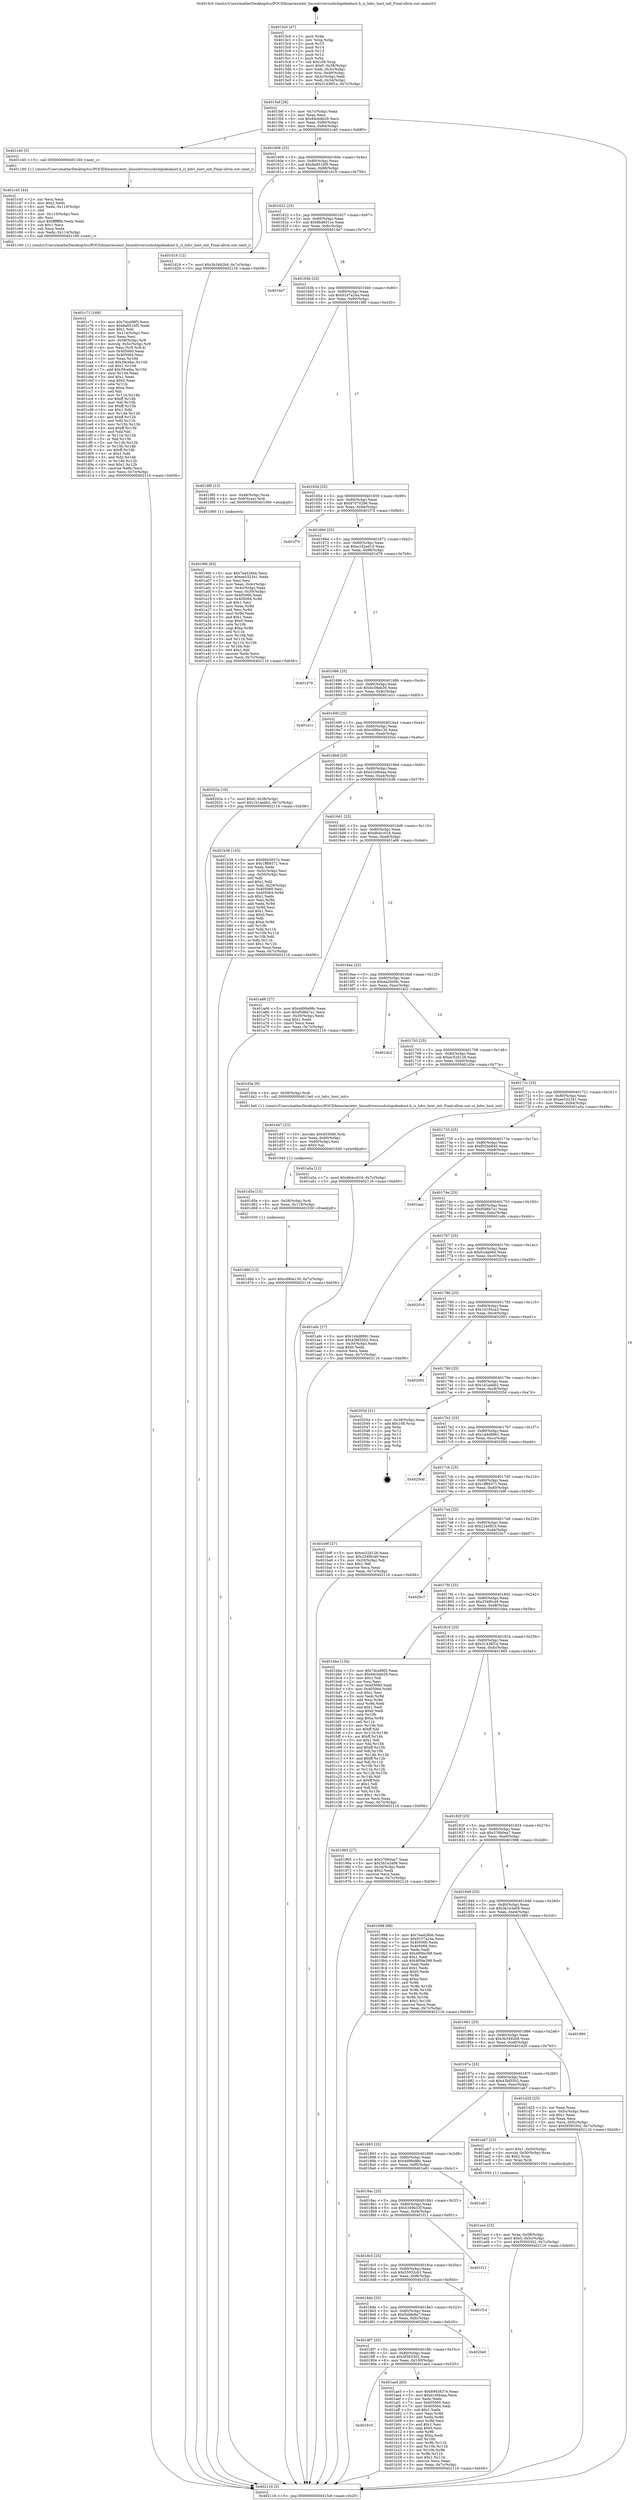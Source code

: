 digraph "0x4015c0" {
  label = "0x4015c0 (/mnt/c/Users/mathe/Desktop/tcc/POCII/binaries/extr_linuxdriversusbchipideahost.h_ci_hdrc_host_init_Final-ollvm.out::main(0))"
  labelloc = "t"
  node[shape=record]

  Entry [label="",width=0.3,height=0.3,shape=circle,fillcolor=black,style=filled]
  "0x4015ef" [label="{
     0x4015ef [26]\l
     | [instrs]\l
     &nbsp;&nbsp;0x4015ef \<+3\>: mov -0x7c(%rbp),%eax\l
     &nbsp;&nbsp;0x4015f2 \<+2\>: mov %eax,%ecx\l
     &nbsp;&nbsp;0x4015f4 \<+6\>: sub $0x84cb4b29,%ecx\l
     &nbsp;&nbsp;0x4015fa \<+3\>: mov %eax,-0x80(%rbp)\l
     &nbsp;&nbsp;0x4015fd \<+6\>: mov %ecx,-0x84(%rbp)\l
     &nbsp;&nbsp;0x401603 \<+6\>: je 0000000000401c40 \<main+0x680\>\l
  }"]
  "0x401c40" [label="{
     0x401c40 [5]\l
     | [instrs]\l
     &nbsp;&nbsp;0x401c40 \<+5\>: call 0000000000401160 \<next_i\>\l
     | [calls]\l
     &nbsp;&nbsp;0x401160 \{1\} (/mnt/c/Users/mathe/Desktop/tcc/POCII/binaries/extr_linuxdriversusbchipideahost.h_ci_hdrc_host_init_Final-ollvm.out::next_i)\l
  }"]
  "0x401609" [label="{
     0x401609 [25]\l
     | [instrs]\l
     &nbsp;&nbsp;0x401609 \<+5\>: jmp 000000000040160e \<main+0x4e\>\l
     &nbsp;&nbsp;0x40160e \<+3\>: mov -0x80(%rbp),%eax\l
     &nbsp;&nbsp;0x401611 \<+5\>: sub $0x8a851bf5,%eax\l
     &nbsp;&nbsp;0x401616 \<+6\>: mov %eax,-0x88(%rbp)\l
     &nbsp;&nbsp;0x40161c \<+6\>: je 0000000000401d19 \<main+0x759\>\l
  }"]
  Exit [label="",width=0.3,height=0.3,shape=circle,fillcolor=black,style=filled,peripheries=2]
  "0x401d19" [label="{
     0x401d19 [12]\l
     | [instrs]\l
     &nbsp;&nbsp;0x401d19 \<+7\>: movl $0x3b3492b9,-0x7c(%rbp)\l
     &nbsp;&nbsp;0x401d20 \<+5\>: jmp 0000000000402116 \<main+0xb56\>\l
  }"]
  "0x401622" [label="{
     0x401622 [25]\l
     | [instrs]\l
     &nbsp;&nbsp;0x401622 \<+5\>: jmp 0000000000401627 \<main+0x67\>\l
     &nbsp;&nbsp;0x401627 \<+3\>: mov -0x80(%rbp),%eax\l
     &nbsp;&nbsp;0x40162a \<+5\>: sub $0x8bd651ce,%eax\l
     &nbsp;&nbsp;0x40162f \<+6\>: mov %eax,-0x8c(%rbp)\l
     &nbsp;&nbsp;0x401635 \<+6\>: je 0000000000401da7 \<main+0x7e7\>\l
  }"]
  "0x401d6d" [label="{
     0x401d6d [12]\l
     | [instrs]\l
     &nbsp;&nbsp;0x401d6d \<+7\>: movl $0xcd90a130,-0x7c(%rbp)\l
     &nbsp;&nbsp;0x401d74 \<+5\>: jmp 0000000000402116 \<main+0xb56\>\l
  }"]
  "0x401da7" [label="{
     0x401da7\l
  }", style=dashed]
  "0x40163b" [label="{
     0x40163b [25]\l
     | [instrs]\l
     &nbsp;&nbsp;0x40163b \<+5\>: jmp 0000000000401640 \<main+0x80\>\l
     &nbsp;&nbsp;0x401640 \<+3\>: mov -0x80(%rbp),%eax\l
     &nbsp;&nbsp;0x401643 \<+5\>: sub $0x9107a24a,%eax\l
     &nbsp;&nbsp;0x401648 \<+6\>: mov %eax,-0x90(%rbp)\l
     &nbsp;&nbsp;0x40164e \<+6\>: je 00000000004019f0 \<main+0x430\>\l
  }"]
  "0x401d5e" [label="{
     0x401d5e [15]\l
     | [instrs]\l
     &nbsp;&nbsp;0x401d5e \<+4\>: mov -0x58(%rbp),%rdi\l
     &nbsp;&nbsp;0x401d62 \<+6\>: mov %eax,-0x118(%rbp)\l
     &nbsp;&nbsp;0x401d68 \<+5\>: call 0000000000401030 \<free@plt\>\l
     | [calls]\l
     &nbsp;&nbsp;0x401030 \{1\} (unknown)\l
  }"]
  "0x4019f0" [label="{
     0x4019f0 [13]\l
     | [instrs]\l
     &nbsp;&nbsp;0x4019f0 \<+4\>: mov -0x48(%rbp),%rax\l
     &nbsp;&nbsp;0x4019f4 \<+4\>: mov 0x8(%rax),%rdi\l
     &nbsp;&nbsp;0x4019f8 \<+5\>: call 0000000000401060 \<atoi@plt\>\l
     | [calls]\l
     &nbsp;&nbsp;0x401060 \{1\} (unknown)\l
  }"]
  "0x401654" [label="{
     0x401654 [25]\l
     | [instrs]\l
     &nbsp;&nbsp;0x401654 \<+5\>: jmp 0000000000401659 \<main+0x99\>\l
     &nbsp;&nbsp;0x401659 \<+3\>: mov -0x80(%rbp),%eax\l
     &nbsp;&nbsp;0x40165c \<+5\>: sub $0x97070296,%eax\l
     &nbsp;&nbsp;0x401661 \<+6\>: mov %eax,-0x94(%rbp)\l
     &nbsp;&nbsp;0x401667 \<+6\>: je 0000000000401f75 \<main+0x9b5\>\l
  }"]
  "0x401d47" [label="{
     0x401d47 [23]\l
     | [instrs]\l
     &nbsp;&nbsp;0x401d47 \<+10\>: movabs $0x4030d6,%rdi\l
     &nbsp;&nbsp;0x401d51 \<+3\>: mov %eax,-0x60(%rbp)\l
     &nbsp;&nbsp;0x401d54 \<+3\>: mov -0x60(%rbp),%esi\l
     &nbsp;&nbsp;0x401d57 \<+2\>: mov $0x0,%al\l
     &nbsp;&nbsp;0x401d59 \<+5\>: call 0000000000401040 \<printf@plt\>\l
     | [calls]\l
     &nbsp;&nbsp;0x401040 \{1\} (unknown)\l
  }"]
  "0x401f75" [label="{
     0x401f75\l
  }", style=dashed]
  "0x40166d" [label="{
     0x40166d [25]\l
     | [instrs]\l
     &nbsp;&nbsp;0x40166d \<+5\>: jmp 0000000000401672 \<main+0xb2\>\l
     &nbsp;&nbsp;0x401672 \<+3\>: mov -0x80(%rbp),%eax\l
     &nbsp;&nbsp;0x401675 \<+5\>: sub $0xa1d2ed19,%eax\l
     &nbsp;&nbsp;0x40167a \<+6\>: mov %eax,-0x98(%rbp)\l
     &nbsp;&nbsp;0x401680 \<+6\>: je 0000000000401d79 \<main+0x7b9\>\l
  }"]
  "0x401c71" [label="{
     0x401c71 [168]\l
     | [instrs]\l
     &nbsp;&nbsp;0x401c71 \<+5\>: mov $0x7dca98f3,%ecx\l
     &nbsp;&nbsp;0x401c76 \<+5\>: mov $0x8a851bf5,%edx\l
     &nbsp;&nbsp;0x401c7b \<+3\>: mov $0x1,%dil\l
     &nbsp;&nbsp;0x401c7e \<+6\>: mov -0x114(%rbp),%esi\l
     &nbsp;&nbsp;0x401c84 \<+3\>: imul %eax,%esi\l
     &nbsp;&nbsp;0x401c87 \<+4\>: mov -0x58(%rbp),%r8\l
     &nbsp;&nbsp;0x401c8b \<+4\>: movslq -0x5c(%rbp),%r9\l
     &nbsp;&nbsp;0x401c8f \<+4\>: mov %esi,(%r8,%r9,4)\l
     &nbsp;&nbsp;0x401c93 \<+7\>: mov 0x405060,%eax\l
     &nbsp;&nbsp;0x401c9a \<+7\>: mov 0x405064,%esi\l
     &nbsp;&nbsp;0x401ca1 \<+3\>: mov %eax,%r10d\l
     &nbsp;&nbsp;0x401ca4 \<+7\>: sub $0x39cefac,%r10d\l
     &nbsp;&nbsp;0x401cab \<+4\>: sub $0x1,%r10d\l
     &nbsp;&nbsp;0x401caf \<+7\>: add $0x39cefac,%r10d\l
     &nbsp;&nbsp;0x401cb6 \<+4\>: imul %r10d,%eax\l
     &nbsp;&nbsp;0x401cba \<+3\>: and $0x1,%eax\l
     &nbsp;&nbsp;0x401cbd \<+3\>: cmp $0x0,%eax\l
     &nbsp;&nbsp;0x401cc0 \<+4\>: sete %r11b\l
     &nbsp;&nbsp;0x401cc4 \<+3\>: cmp $0xa,%esi\l
     &nbsp;&nbsp;0x401cc7 \<+3\>: setl %bl\l
     &nbsp;&nbsp;0x401cca \<+3\>: mov %r11b,%r14b\l
     &nbsp;&nbsp;0x401ccd \<+4\>: xor $0xff,%r14b\l
     &nbsp;&nbsp;0x401cd1 \<+3\>: mov %bl,%r15b\l
     &nbsp;&nbsp;0x401cd4 \<+4\>: xor $0xff,%r15b\l
     &nbsp;&nbsp;0x401cd8 \<+4\>: xor $0x1,%dil\l
     &nbsp;&nbsp;0x401cdc \<+3\>: mov %r14b,%r12b\l
     &nbsp;&nbsp;0x401cdf \<+4\>: and $0xff,%r12b\l
     &nbsp;&nbsp;0x401ce3 \<+3\>: and %dil,%r11b\l
     &nbsp;&nbsp;0x401ce6 \<+3\>: mov %r15b,%r13b\l
     &nbsp;&nbsp;0x401ce9 \<+4\>: and $0xff,%r13b\l
     &nbsp;&nbsp;0x401ced \<+3\>: and %dil,%bl\l
     &nbsp;&nbsp;0x401cf0 \<+3\>: or %r11b,%r12b\l
     &nbsp;&nbsp;0x401cf3 \<+3\>: or %bl,%r13b\l
     &nbsp;&nbsp;0x401cf6 \<+3\>: xor %r13b,%r12b\l
     &nbsp;&nbsp;0x401cf9 \<+3\>: or %r15b,%r14b\l
     &nbsp;&nbsp;0x401cfc \<+4\>: xor $0xff,%r14b\l
     &nbsp;&nbsp;0x401d00 \<+4\>: or $0x1,%dil\l
     &nbsp;&nbsp;0x401d04 \<+3\>: and %dil,%r14b\l
     &nbsp;&nbsp;0x401d07 \<+3\>: or %r14b,%r12b\l
     &nbsp;&nbsp;0x401d0a \<+4\>: test $0x1,%r12b\l
     &nbsp;&nbsp;0x401d0e \<+3\>: cmovne %edx,%ecx\l
     &nbsp;&nbsp;0x401d11 \<+3\>: mov %ecx,-0x7c(%rbp)\l
     &nbsp;&nbsp;0x401d14 \<+5\>: jmp 0000000000402116 \<main+0xb56\>\l
  }"]
  "0x401d79" [label="{
     0x401d79\l
  }", style=dashed]
  "0x401686" [label="{
     0x401686 [25]\l
     | [instrs]\l
     &nbsp;&nbsp;0x401686 \<+5\>: jmp 000000000040168b \<main+0xcb\>\l
     &nbsp;&nbsp;0x40168b \<+3\>: mov -0x80(%rbp),%eax\l
     &nbsp;&nbsp;0x40168e \<+5\>: sub $0xbc56eb30,%eax\l
     &nbsp;&nbsp;0x401693 \<+6\>: mov %eax,-0x9c(%rbp)\l
     &nbsp;&nbsp;0x401699 \<+6\>: je 0000000000401e1c \<main+0x85c\>\l
  }"]
  "0x401c45" [label="{
     0x401c45 [44]\l
     | [instrs]\l
     &nbsp;&nbsp;0x401c45 \<+2\>: xor %ecx,%ecx\l
     &nbsp;&nbsp;0x401c47 \<+5\>: mov $0x2,%edx\l
     &nbsp;&nbsp;0x401c4c \<+6\>: mov %edx,-0x110(%rbp)\l
     &nbsp;&nbsp;0x401c52 \<+1\>: cltd\l
     &nbsp;&nbsp;0x401c53 \<+6\>: mov -0x110(%rbp),%esi\l
     &nbsp;&nbsp;0x401c59 \<+2\>: idiv %esi\l
     &nbsp;&nbsp;0x401c5b \<+6\>: imul $0xfffffffe,%edx,%edx\l
     &nbsp;&nbsp;0x401c61 \<+3\>: sub $0x1,%ecx\l
     &nbsp;&nbsp;0x401c64 \<+2\>: sub %ecx,%edx\l
     &nbsp;&nbsp;0x401c66 \<+6\>: mov %edx,-0x114(%rbp)\l
     &nbsp;&nbsp;0x401c6c \<+5\>: call 0000000000401160 \<next_i\>\l
     | [calls]\l
     &nbsp;&nbsp;0x401160 \{1\} (/mnt/c/Users/mathe/Desktop/tcc/POCII/binaries/extr_linuxdriversusbchipideahost.h_ci_hdrc_host_init_Final-ollvm.out::next_i)\l
  }"]
  "0x401e1c" [label="{
     0x401e1c\l
  }", style=dashed]
  "0x40169f" [label="{
     0x40169f [25]\l
     | [instrs]\l
     &nbsp;&nbsp;0x40169f \<+5\>: jmp 00000000004016a4 \<main+0xe4\>\l
     &nbsp;&nbsp;0x4016a4 \<+3\>: mov -0x80(%rbp),%eax\l
     &nbsp;&nbsp;0x4016a7 \<+5\>: sub $0xcd90a130,%eax\l
     &nbsp;&nbsp;0x4016ac \<+6\>: mov %eax,-0xa0(%rbp)\l
     &nbsp;&nbsp;0x4016b2 \<+6\>: je 000000000040202a \<main+0xa6a\>\l
  }"]
  "0x401910" [label="{
     0x401910\l
  }", style=dashed]
  "0x40202a" [label="{
     0x40202a [19]\l
     | [instrs]\l
     &nbsp;&nbsp;0x40202a \<+7\>: movl $0x0,-0x38(%rbp)\l
     &nbsp;&nbsp;0x402031 \<+7\>: movl $0x1b1aebb2,-0x7c(%rbp)\l
     &nbsp;&nbsp;0x402038 \<+5\>: jmp 0000000000402116 \<main+0xb56\>\l
  }"]
  "0x4016b8" [label="{
     0x4016b8 [25]\l
     | [instrs]\l
     &nbsp;&nbsp;0x4016b8 \<+5\>: jmp 00000000004016bd \<main+0xfd\>\l
     &nbsp;&nbsp;0x4016bd \<+3\>: mov -0x80(%rbp),%eax\l
     &nbsp;&nbsp;0x4016c0 \<+5\>: sub $0xd1bf4daa,%eax\l
     &nbsp;&nbsp;0x4016c5 \<+6\>: mov %eax,-0xa4(%rbp)\l
     &nbsp;&nbsp;0x4016cb \<+6\>: je 0000000000401b38 \<main+0x578\>\l
  }"]
  "0x401ae5" [label="{
     0x401ae5 [83]\l
     | [instrs]\l
     &nbsp;&nbsp;0x401ae5 \<+5\>: mov $0x6945837e,%eax\l
     &nbsp;&nbsp;0x401aea \<+5\>: mov $0xd1bf4daa,%ecx\l
     &nbsp;&nbsp;0x401aef \<+2\>: xor %edx,%edx\l
     &nbsp;&nbsp;0x401af1 \<+7\>: mov 0x405060,%esi\l
     &nbsp;&nbsp;0x401af8 \<+7\>: mov 0x405064,%edi\l
     &nbsp;&nbsp;0x401aff \<+3\>: sub $0x1,%edx\l
     &nbsp;&nbsp;0x401b02 \<+3\>: mov %esi,%r8d\l
     &nbsp;&nbsp;0x401b05 \<+3\>: add %edx,%r8d\l
     &nbsp;&nbsp;0x401b08 \<+4\>: imul %r8d,%esi\l
     &nbsp;&nbsp;0x401b0c \<+3\>: and $0x1,%esi\l
     &nbsp;&nbsp;0x401b0f \<+3\>: cmp $0x0,%esi\l
     &nbsp;&nbsp;0x401b12 \<+4\>: sete %r9b\l
     &nbsp;&nbsp;0x401b16 \<+3\>: cmp $0xa,%edi\l
     &nbsp;&nbsp;0x401b19 \<+4\>: setl %r10b\l
     &nbsp;&nbsp;0x401b1d \<+3\>: mov %r9b,%r11b\l
     &nbsp;&nbsp;0x401b20 \<+3\>: and %r10b,%r11b\l
     &nbsp;&nbsp;0x401b23 \<+3\>: xor %r10b,%r9b\l
     &nbsp;&nbsp;0x401b26 \<+3\>: or %r9b,%r11b\l
     &nbsp;&nbsp;0x401b29 \<+4\>: test $0x1,%r11b\l
     &nbsp;&nbsp;0x401b2d \<+3\>: cmovne %ecx,%eax\l
     &nbsp;&nbsp;0x401b30 \<+3\>: mov %eax,-0x7c(%rbp)\l
     &nbsp;&nbsp;0x401b33 \<+5\>: jmp 0000000000402116 \<main+0xb56\>\l
  }"]
  "0x401b38" [label="{
     0x401b38 [103]\l
     | [instrs]\l
     &nbsp;&nbsp;0x401b38 \<+5\>: mov $0x6945837e,%eax\l
     &nbsp;&nbsp;0x401b3d \<+5\>: mov $0x1ff69371,%ecx\l
     &nbsp;&nbsp;0x401b42 \<+2\>: xor %edx,%edx\l
     &nbsp;&nbsp;0x401b44 \<+3\>: mov -0x5c(%rbp),%esi\l
     &nbsp;&nbsp;0x401b47 \<+3\>: cmp -0x50(%rbp),%esi\l
     &nbsp;&nbsp;0x401b4a \<+4\>: setl %dil\l
     &nbsp;&nbsp;0x401b4e \<+4\>: and $0x1,%dil\l
     &nbsp;&nbsp;0x401b52 \<+4\>: mov %dil,-0x29(%rbp)\l
     &nbsp;&nbsp;0x401b56 \<+7\>: mov 0x405060,%esi\l
     &nbsp;&nbsp;0x401b5d \<+8\>: mov 0x405064,%r8d\l
     &nbsp;&nbsp;0x401b65 \<+3\>: sub $0x1,%edx\l
     &nbsp;&nbsp;0x401b68 \<+3\>: mov %esi,%r9d\l
     &nbsp;&nbsp;0x401b6b \<+3\>: add %edx,%r9d\l
     &nbsp;&nbsp;0x401b6e \<+4\>: imul %r9d,%esi\l
     &nbsp;&nbsp;0x401b72 \<+3\>: and $0x1,%esi\l
     &nbsp;&nbsp;0x401b75 \<+3\>: cmp $0x0,%esi\l
     &nbsp;&nbsp;0x401b78 \<+4\>: sete %dil\l
     &nbsp;&nbsp;0x401b7c \<+4\>: cmp $0xa,%r8d\l
     &nbsp;&nbsp;0x401b80 \<+4\>: setl %r10b\l
     &nbsp;&nbsp;0x401b84 \<+3\>: mov %dil,%r11b\l
     &nbsp;&nbsp;0x401b87 \<+3\>: and %r10b,%r11b\l
     &nbsp;&nbsp;0x401b8a \<+3\>: xor %r10b,%dil\l
     &nbsp;&nbsp;0x401b8d \<+3\>: or %dil,%r11b\l
     &nbsp;&nbsp;0x401b90 \<+4\>: test $0x1,%r11b\l
     &nbsp;&nbsp;0x401b94 \<+3\>: cmovne %ecx,%eax\l
     &nbsp;&nbsp;0x401b97 \<+3\>: mov %eax,-0x7c(%rbp)\l
     &nbsp;&nbsp;0x401b9a \<+5\>: jmp 0000000000402116 \<main+0xb56\>\l
  }"]
  "0x4016d1" [label="{
     0x4016d1 [25]\l
     | [instrs]\l
     &nbsp;&nbsp;0x4016d1 \<+5\>: jmp 00000000004016d6 \<main+0x116\>\l
     &nbsp;&nbsp;0x4016d6 \<+3\>: mov -0x80(%rbp),%eax\l
     &nbsp;&nbsp;0x4016d9 \<+5\>: sub $0xdb4cc016,%eax\l
     &nbsp;&nbsp;0x4016de \<+6\>: mov %eax,-0xa8(%rbp)\l
     &nbsp;&nbsp;0x4016e4 \<+6\>: je 0000000000401a66 \<main+0x4a6\>\l
  }"]
  "0x4018f7" [label="{
     0x4018f7 [25]\l
     | [instrs]\l
     &nbsp;&nbsp;0x4018f7 \<+5\>: jmp 00000000004018fc \<main+0x33c\>\l
     &nbsp;&nbsp;0x4018fc \<+3\>: mov -0x80(%rbp),%eax\l
     &nbsp;&nbsp;0x4018ff \<+5\>: sub $0x5f393302,%eax\l
     &nbsp;&nbsp;0x401904 \<+6\>: mov %eax,-0x100(%rbp)\l
     &nbsp;&nbsp;0x40190a \<+6\>: je 0000000000401ae5 \<main+0x525\>\l
  }"]
  "0x401a66" [label="{
     0x401a66 [27]\l
     | [instrs]\l
     &nbsp;&nbsp;0x401a66 \<+5\>: mov $0x4d99a98c,%eax\l
     &nbsp;&nbsp;0x401a6b \<+5\>: mov $0xf5d6b7a1,%ecx\l
     &nbsp;&nbsp;0x401a70 \<+3\>: mov -0x30(%rbp),%edx\l
     &nbsp;&nbsp;0x401a73 \<+3\>: cmp $0x1,%edx\l
     &nbsp;&nbsp;0x401a76 \<+3\>: cmovl %ecx,%eax\l
     &nbsp;&nbsp;0x401a79 \<+3\>: mov %eax,-0x7c(%rbp)\l
     &nbsp;&nbsp;0x401a7c \<+5\>: jmp 0000000000402116 \<main+0xb56\>\l
  }"]
  "0x4016ea" [label="{
     0x4016ea [25]\l
     | [instrs]\l
     &nbsp;&nbsp;0x4016ea \<+5\>: jmp 00000000004016ef \<main+0x12f\>\l
     &nbsp;&nbsp;0x4016ef \<+3\>: mov -0x80(%rbp),%eax\l
     &nbsp;&nbsp;0x4016f2 \<+5\>: sub $0xea2fa06c,%eax\l
     &nbsp;&nbsp;0x4016f7 \<+6\>: mov %eax,-0xac(%rbp)\l
     &nbsp;&nbsp;0x4016fd \<+6\>: je 0000000000401dc2 \<main+0x802\>\l
  }"]
  "0x4020e0" [label="{
     0x4020e0\l
  }", style=dashed]
  "0x401dc2" [label="{
     0x401dc2\l
  }", style=dashed]
  "0x401703" [label="{
     0x401703 [25]\l
     | [instrs]\l
     &nbsp;&nbsp;0x401703 \<+5\>: jmp 0000000000401708 \<main+0x148\>\l
     &nbsp;&nbsp;0x401708 \<+3\>: mov -0x80(%rbp),%eax\l
     &nbsp;&nbsp;0x40170b \<+5\>: sub $0xec52d126,%eax\l
     &nbsp;&nbsp;0x401710 \<+6\>: mov %eax,-0xb0(%rbp)\l
     &nbsp;&nbsp;0x401716 \<+6\>: je 0000000000401d3e \<main+0x77e\>\l
  }"]
  "0x4018de" [label="{
     0x4018de [25]\l
     | [instrs]\l
     &nbsp;&nbsp;0x4018de \<+5\>: jmp 00000000004018e3 \<main+0x323\>\l
     &nbsp;&nbsp;0x4018e3 \<+3\>: mov -0x80(%rbp),%eax\l
     &nbsp;&nbsp;0x4018e6 \<+5\>: sub $0x5ebfe8a7,%eax\l
     &nbsp;&nbsp;0x4018eb \<+6\>: mov %eax,-0xfc(%rbp)\l
     &nbsp;&nbsp;0x4018f1 \<+6\>: je 00000000004020e0 \<main+0xb20\>\l
  }"]
  "0x401d3e" [label="{
     0x401d3e [9]\l
     | [instrs]\l
     &nbsp;&nbsp;0x401d3e \<+4\>: mov -0x58(%rbp),%rdi\l
     &nbsp;&nbsp;0x401d42 \<+5\>: call 00000000004013e0 \<ci_hdrc_host_init\>\l
     | [calls]\l
     &nbsp;&nbsp;0x4013e0 \{1\} (/mnt/c/Users/mathe/Desktop/tcc/POCII/binaries/extr_linuxdriversusbchipideahost.h_ci_hdrc_host_init_Final-ollvm.out::ci_hdrc_host_init)\l
  }"]
  "0x40171c" [label="{
     0x40171c [25]\l
     | [instrs]\l
     &nbsp;&nbsp;0x40171c \<+5\>: jmp 0000000000401721 \<main+0x161\>\l
     &nbsp;&nbsp;0x401721 \<+3\>: mov -0x80(%rbp),%eax\l
     &nbsp;&nbsp;0x401724 \<+5\>: sub $0xee532341,%eax\l
     &nbsp;&nbsp;0x401729 \<+6\>: mov %eax,-0xb4(%rbp)\l
     &nbsp;&nbsp;0x40172f \<+6\>: je 0000000000401a5a \<main+0x49a\>\l
  }"]
  "0x401f1d" [label="{
     0x401f1d\l
  }", style=dashed]
  "0x401a5a" [label="{
     0x401a5a [12]\l
     | [instrs]\l
     &nbsp;&nbsp;0x401a5a \<+7\>: movl $0xdb4cc016,-0x7c(%rbp)\l
     &nbsp;&nbsp;0x401a61 \<+5\>: jmp 0000000000402116 \<main+0xb56\>\l
  }"]
  "0x401735" [label="{
     0x401735 [25]\l
     | [instrs]\l
     &nbsp;&nbsp;0x401735 \<+5\>: jmp 000000000040173a \<main+0x17a\>\l
     &nbsp;&nbsp;0x40173a \<+3\>: mov -0x80(%rbp),%eax\l
     &nbsp;&nbsp;0x40173d \<+5\>: sub $0xf02bb840,%eax\l
     &nbsp;&nbsp;0x401742 \<+6\>: mov %eax,-0xb8(%rbp)\l
     &nbsp;&nbsp;0x401748 \<+6\>: je 0000000000401eac \<main+0x8ec\>\l
  }"]
  "0x4018c5" [label="{
     0x4018c5 [25]\l
     | [instrs]\l
     &nbsp;&nbsp;0x4018c5 \<+5\>: jmp 00000000004018ca \<main+0x30a\>\l
     &nbsp;&nbsp;0x4018ca \<+3\>: mov -0x80(%rbp),%eax\l
     &nbsp;&nbsp;0x4018cd \<+5\>: sub $0x55032c61,%eax\l
     &nbsp;&nbsp;0x4018d2 \<+6\>: mov %eax,-0xf8(%rbp)\l
     &nbsp;&nbsp;0x4018d8 \<+6\>: je 0000000000401f1d \<main+0x95d\>\l
  }"]
  "0x401eac" [label="{
     0x401eac\l
  }", style=dashed]
  "0x40174e" [label="{
     0x40174e [25]\l
     | [instrs]\l
     &nbsp;&nbsp;0x40174e \<+5\>: jmp 0000000000401753 \<main+0x193\>\l
     &nbsp;&nbsp;0x401753 \<+3\>: mov -0x80(%rbp),%eax\l
     &nbsp;&nbsp;0x401756 \<+5\>: sub $0xf5d6b7a1,%eax\l
     &nbsp;&nbsp;0x40175b \<+6\>: mov %eax,-0xbc(%rbp)\l
     &nbsp;&nbsp;0x401761 \<+6\>: je 0000000000401a9c \<main+0x4dc\>\l
  }"]
  "0x401f11" [label="{
     0x401f11\l
  }", style=dashed]
  "0x401a9c" [label="{
     0x401a9c [27]\l
     | [instrs]\l
     &nbsp;&nbsp;0x401a9c \<+5\>: mov $0x1d4d8961,%eax\l
     &nbsp;&nbsp;0x401aa1 \<+5\>: mov $0x43bf3502,%ecx\l
     &nbsp;&nbsp;0x401aa6 \<+3\>: mov -0x30(%rbp),%edx\l
     &nbsp;&nbsp;0x401aa9 \<+3\>: cmp $0x0,%edx\l
     &nbsp;&nbsp;0x401aac \<+3\>: cmove %ecx,%eax\l
     &nbsp;&nbsp;0x401aaf \<+3\>: mov %eax,-0x7c(%rbp)\l
     &nbsp;&nbsp;0x401ab2 \<+5\>: jmp 0000000000402116 \<main+0xb56\>\l
  }"]
  "0x401767" [label="{
     0x401767 [25]\l
     | [instrs]\l
     &nbsp;&nbsp;0x401767 \<+5\>: jmp 000000000040176c \<main+0x1ac\>\l
     &nbsp;&nbsp;0x40176c \<+3\>: mov -0x80(%rbp),%eax\l
     &nbsp;&nbsp;0x40176f \<+5\>: sub $0xfccdab6d,%eax\l
     &nbsp;&nbsp;0x401774 \<+6\>: mov %eax,-0xc0(%rbp)\l
     &nbsp;&nbsp;0x40177a \<+6\>: je 0000000000402019 \<main+0xa59\>\l
  }"]
  "0x4018ac" [label="{
     0x4018ac [25]\l
     | [instrs]\l
     &nbsp;&nbsp;0x4018ac \<+5\>: jmp 00000000004018b1 \<main+0x2f1\>\l
     &nbsp;&nbsp;0x4018b1 \<+3\>: mov -0x80(%rbp),%eax\l
     &nbsp;&nbsp;0x4018b4 \<+5\>: sub $0x5349b33f,%eax\l
     &nbsp;&nbsp;0x4018b9 \<+6\>: mov %eax,-0xf4(%rbp)\l
     &nbsp;&nbsp;0x4018bf \<+6\>: je 0000000000401f11 \<main+0x951\>\l
  }"]
  "0x402019" [label="{
     0x402019\l
  }", style=dashed]
  "0x401780" [label="{
     0x401780 [25]\l
     | [instrs]\l
     &nbsp;&nbsp;0x401780 \<+5\>: jmp 0000000000401785 \<main+0x1c5\>\l
     &nbsp;&nbsp;0x401785 \<+3\>: mov -0x80(%rbp),%eax\l
     &nbsp;&nbsp;0x401788 \<+5\>: sub $0x10195ca3,%eax\l
     &nbsp;&nbsp;0x40178d \<+6\>: mov %eax,-0xc4(%rbp)\l
     &nbsp;&nbsp;0x401793 \<+6\>: je 0000000000402001 \<main+0xa41\>\l
  }"]
  "0x401a81" [label="{
     0x401a81\l
  }", style=dashed]
  "0x402001" [label="{
     0x402001\l
  }", style=dashed]
  "0x401799" [label="{
     0x401799 [25]\l
     | [instrs]\l
     &nbsp;&nbsp;0x401799 \<+5\>: jmp 000000000040179e \<main+0x1de\>\l
     &nbsp;&nbsp;0x40179e \<+3\>: mov -0x80(%rbp),%eax\l
     &nbsp;&nbsp;0x4017a1 \<+5\>: sub $0x1b1aebb2,%eax\l
     &nbsp;&nbsp;0x4017a6 \<+6\>: mov %eax,-0xc8(%rbp)\l
     &nbsp;&nbsp;0x4017ac \<+6\>: je 000000000040203d \<main+0xa7d\>\l
  }"]
  "0x401ace" [label="{
     0x401ace [23]\l
     | [instrs]\l
     &nbsp;&nbsp;0x401ace \<+4\>: mov %rax,-0x58(%rbp)\l
     &nbsp;&nbsp;0x401ad2 \<+7\>: movl $0x0,-0x5c(%rbp)\l
     &nbsp;&nbsp;0x401ad9 \<+7\>: movl $0x5f393302,-0x7c(%rbp)\l
     &nbsp;&nbsp;0x401ae0 \<+5\>: jmp 0000000000402116 \<main+0xb56\>\l
  }"]
  "0x40203d" [label="{
     0x40203d [21]\l
     | [instrs]\l
     &nbsp;&nbsp;0x40203d \<+3\>: mov -0x38(%rbp),%eax\l
     &nbsp;&nbsp;0x402040 \<+7\>: add $0x108,%rsp\l
     &nbsp;&nbsp;0x402047 \<+1\>: pop %rbx\l
     &nbsp;&nbsp;0x402048 \<+2\>: pop %r12\l
     &nbsp;&nbsp;0x40204a \<+2\>: pop %r13\l
     &nbsp;&nbsp;0x40204c \<+2\>: pop %r14\l
     &nbsp;&nbsp;0x40204e \<+2\>: pop %r15\l
     &nbsp;&nbsp;0x402050 \<+1\>: pop %rbp\l
     &nbsp;&nbsp;0x402051 \<+1\>: ret\l
  }"]
  "0x4017b2" [label="{
     0x4017b2 [25]\l
     | [instrs]\l
     &nbsp;&nbsp;0x4017b2 \<+5\>: jmp 00000000004017b7 \<main+0x1f7\>\l
     &nbsp;&nbsp;0x4017b7 \<+3\>: mov -0x80(%rbp),%eax\l
     &nbsp;&nbsp;0x4017ba \<+5\>: sub $0x1d4d8961,%eax\l
     &nbsp;&nbsp;0x4017bf \<+6\>: mov %eax,-0xcc(%rbp)\l
     &nbsp;&nbsp;0x4017c5 \<+6\>: je 000000000040200d \<main+0xa4d\>\l
  }"]
  "0x401893" [label="{
     0x401893 [25]\l
     | [instrs]\l
     &nbsp;&nbsp;0x401893 \<+5\>: jmp 0000000000401898 \<main+0x2d8\>\l
     &nbsp;&nbsp;0x401898 \<+3\>: mov -0x80(%rbp),%eax\l
     &nbsp;&nbsp;0x40189b \<+5\>: sub $0x4d99a98c,%eax\l
     &nbsp;&nbsp;0x4018a0 \<+6\>: mov %eax,-0xf0(%rbp)\l
     &nbsp;&nbsp;0x4018a6 \<+6\>: je 0000000000401a81 \<main+0x4c1\>\l
  }"]
  "0x40200d" [label="{
     0x40200d\l
  }", style=dashed]
  "0x4017cb" [label="{
     0x4017cb [25]\l
     | [instrs]\l
     &nbsp;&nbsp;0x4017cb \<+5\>: jmp 00000000004017d0 \<main+0x210\>\l
     &nbsp;&nbsp;0x4017d0 \<+3\>: mov -0x80(%rbp),%eax\l
     &nbsp;&nbsp;0x4017d3 \<+5\>: sub $0x1ff69371,%eax\l
     &nbsp;&nbsp;0x4017d8 \<+6\>: mov %eax,-0xd0(%rbp)\l
     &nbsp;&nbsp;0x4017de \<+6\>: je 0000000000401b9f \<main+0x5df\>\l
  }"]
  "0x401ab7" [label="{
     0x401ab7 [23]\l
     | [instrs]\l
     &nbsp;&nbsp;0x401ab7 \<+7\>: movl $0x1,-0x50(%rbp)\l
     &nbsp;&nbsp;0x401abe \<+4\>: movslq -0x50(%rbp),%rax\l
     &nbsp;&nbsp;0x401ac2 \<+4\>: shl $0x2,%rax\l
     &nbsp;&nbsp;0x401ac6 \<+3\>: mov %rax,%rdi\l
     &nbsp;&nbsp;0x401ac9 \<+5\>: call 0000000000401050 \<malloc@plt\>\l
     | [calls]\l
     &nbsp;&nbsp;0x401050 \{1\} (unknown)\l
  }"]
  "0x401b9f" [label="{
     0x401b9f [27]\l
     | [instrs]\l
     &nbsp;&nbsp;0x401b9f \<+5\>: mov $0xec52d126,%eax\l
     &nbsp;&nbsp;0x401ba4 \<+5\>: mov $0x254f0c49,%ecx\l
     &nbsp;&nbsp;0x401ba9 \<+3\>: mov -0x29(%rbp),%dl\l
     &nbsp;&nbsp;0x401bac \<+3\>: test $0x1,%dl\l
     &nbsp;&nbsp;0x401baf \<+3\>: cmovne %ecx,%eax\l
     &nbsp;&nbsp;0x401bb2 \<+3\>: mov %eax,-0x7c(%rbp)\l
     &nbsp;&nbsp;0x401bb5 \<+5\>: jmp 0000000000402116 \<main+0xb56\>\l
  }"]
  "0x4017e4" [label="{
     0x4017e4 [25]\l
     | [instrs]\l
     &nbsp;&nbsp;0x4017e4 \<+5\>: jmp 00000000004017e9 \<main+0x229\>\l
     &nbsp;&nbsp;0x4017e9 \<+3\>: mov -0x80(%rbp),%eax\l
     &nbsp;&nbsp;0x4017ec \<+5\>: sub $0x224eff1b,%eax\l
     &nbsp;&nbsp;0x4017f1 \<+6\>: mov %eax,-0xd4(%rbp)\l
     &nbsp;&nbsp;0x4017f7 \<+6\>: je 00000000004020c7 \<main+0xb07\>\l
  }"]
  "0x40187a" [label="{
     0x40187a [25]\l
     | [instrs]\l
     &nbsp;&nbsp;0x40187a \<+5\>: jmp 000000000040187f \<main+0x2bf\>\l
     &nbsp;&nbsp;0x40187f \<+3\>: mov -0x80(%rbp),%eax\l
     &nbsp;&nbsp;0x401882 \<+5\>: sub $0x43bf3502,%eax\l
     &nbsp;&nbsp;0x401887 \<+6\>: mov %eax,-0xec(%rbp)\l
     &nbsp;&nbsp;0x40188d \<+6\>: je 0000000000401ab7 \<main+0x4f7\>\l
  }"]
  "0x4020c7" [label="{
     0x4020c7\l
  }", style=dashed]
  "0x4017fd" [label="{
     0x4017fd [25]\l
     | [instrs]\l
     &nbsp;&nbsp;0x4017fd \<+5\>: jmp 0000000000401802 \<main+0x242\>\l
     &nbsp;&nbsp;0x401802 \<+3\>: mov -0x80(%rbp),%eax\l
     &nbsp;&nbsp;0x401805 \<+5\>: sub $0x254f0c49,%eax\l
     &nbsp;&nbsp;0x40180a \<+6\>: mov %eax,-0xd8(%rbp)\l
     &nbsp;&nbsp;0x401810 \<+6\>: je 0000000000401bba \<main+0x5fa\>\l
  }"]
  "0x401d25" [label="{
     0x401d25 [25]\l
     | [instrs]\l
     &nbsp;&nbsp;0x401d25 \<+2\>: xor %eax,%eax\l
     &nbsp;&nbsp;0x401d27 \<+3\>: mov -0x5c(%rbp),%ecx\l
     &nbsp;&nbsp;0x401d2a \<+3\>: sub $0x1,%eax\l
     &nbsp;&nbsp;0x401d2d \<+2\>: sub %eax,%ecx\l
     &nbsp;&nbsp;0x401d2f \<+3\>: mov %ecx,-0x5c(%rbp)\l
     &nbsp;&nbsp;0x401d32 \<+7\>: movl $0x5f393302,-0x7c(%rbp)\l
     &nbsp;&nbsp;0x401d39 \<+5\>: jmp 0000000000402116 \<main+0xb56\>\l
  }"]
  "0x401bba" [label="{
     0x401bba [134]\l
     | [instrs]\l
     &nbsp;&nbsp;0x401bba \<+5\>: mov $0x7dca98f3,%eax\l
     &nbsp;&nbsp;0x401bbf \<+5\>: mov $0x84cb4b29,%ecx\l
     &nbsp;&nbsp;0x401bc4 \<+2\>: mov $0x1,%dl\l
     &nbsp;&nbsp;0x401bc6 \<+2\>: xor %esi,%esi\l
     &nbsp;&nbsp;0x401bc8 \<+7\>: mov 0x405060,%edi\l
     &nbsp;&nbsp;0x401bcf \<+8\>: mov 0x405064,%r8d\l
     &nbsp;&nbsp;0x401bd7 \<+3\>: sub $0x1,%esi\l
     &nbsp;&nbsp;0x401bda \<+3\>: mov %edi,%r9d\l
     &nbsp;&nbsp;0x401bdd \<+3\>: add %esi,%r9d\l
     &nbsp;&nbsp;0x401be0 \<+4\>: imul %r9d,%edi\l
     &nbsp;&nbsp;0x401be4 \<+3\>: and $0x1,%edi\l
     &nbsp;&nbsp;0x401be7 \<+3\>: cmp $0x0,%edi\l
     &nbsp;&nbsp;0x401bea \<+4\>: sete %r10b\l
     &nbsp;&nbsp;0x401bee \<+4\>: cmp $0xa,%r8d\l
     &nbsp;&nbsp;0x401bf2 \<+4\>: setl %r11b\l
     &nbsp;&nbsp;0x401bf6 \<+3\>: mov %r10b,%bl\l
     &nbsp;&nbsp;0x401bf9 \<+3\>: xor $0xff,%bl\l
     &nbsp;&nbsp;0x401bfc \<+3\>: mov %r11b,%r14b\l
     &nbsp;&nbsp;0x401bff \<+4\>: xor $0xff,%r14b\l
     &nbsp;&nbsp;0x401c03 \<+3\>: xor $0x1,%dl\l
     &nbsp;&nbsp;0x401c06 \<+3\>: mov %bl,%r15b\l
     &nbsp;&nbsp;0x401c09 \<+4\>: and $0xff,%r15b\l
     &nbsp;&nbsp;0x401c0d \<+3\>: and %dl,%r10b\l
     &nbsp;&nbsp;0x401c10 \<+3\>: mov %r14b,%r12b\l
     &nbsp;&nbsp;0x401c13 \<+4\>: and $0xff,%r12b\l
     &nbsp;&nbsp;0x401c17 \<+3\>: and %dl,%r11b\l
     &nbsp;&nbsp;0x401c1a \<+3\>: or %r10b,%r15b\l
     &nbsp;&nbsp;0x401c1d \<+3\>: or %r11b,%r12b\l
     &nbsp;&nbsp;0x401c20 \<+3\>: xor %r12b,%r15b\l
     &nbsp;&nbsp;0x401c23 \<+3\>: or %r14b,%bl\l
     &nbsp;&nbsp;0x401c26 \<+3\>: xor $0xff,%bl\l
     &nbsp;&nbsp;0x401c29 \<+3\>: or $0x1,%dl\l
     &nbsp;&nbsp;0x401c2c \<+2\>: and %dl,%bl\l
     &nbsp;&nbsp;0x401c2e \<+3\>: or %bl,%r15b\l
     &nbsp;&nbsp;0x401c31 \<+4\>: test $0x1,%r15b\l
     &nbsp;&nbsp;0x401c35 \<+3\>: cmovne %ecx,%eax\l
     &nbsp;&nbsp;0x401c38 \<+3\>: mov %eax,-0x7c(%rbp)\l
     &nbsp;&nbsp;0x401c3b \<+5\>: jmp 0000000000402116 \<main+0xb56\>\l
  }"]
  "0x401816" [label="{
     0x401816 [25]\l
     | [instrs]\l
     &nbsp;&nbsp;0x401816 \<+5\>: jmp 000000000040181b \<main+0x25b\>\l
     &nbsp;&nbsp;0x40181b \<+3\>: mov -0x80(%rbp),%eax\l
     &nbsp;&nbsp;0x40181e \<+5\>: sub $0x31436f1a,%eax\l
     &nbsp;&nbsp;0x401823 \<+6\>: mov %eax,-0xdc(%rbp)\l
     &nbsp;&nbsp;0x401829 \<+6\>: je 0000000000401965 \<main+0x3a5\>\l
  }"]
  "0x401861" [label="{
     0x401861 [25]\l
     | [instrs]\l
     &nbsp;&nbsp;0x401861 \<+5\>: jmp 0000000000401866 \<main+0x2a6\>\l
     &nbsp;&nbsp;0x401866 \<+3\>: mov -0x80(%rbp),%eax\l
     &nbsp;&nbsp;0x401869 \<+5\>: sub $0x3b3492b9,%eax\l
     &nbsp;&nbsp;0x40186e \<+6\>: mov %eax,-0xe8(%rbp)\l
     &nbsp;&nbsp;0x401874 \<+6\>: je 0000000000401d25 \<main+0x765\>\l
  }"]
  "0x401965" [label="{
     0x401965 [27]\l
     | [instrs]\l
     &nbsp;&nbsp;0x401965 \<+5\>: mov $0x376b0ea7,%eax\l
     &nbsp;&nbsp;0x40196a \<+5\>: mov $0x3b1e3a08,%ecx\l
     &nbsp;&nbsp;0x40196f \<+3\>: mov -0x34(%rbp),%edx\l
     &nbsp;&nbsp;0x401972 \<+3\>: cmp $0x2,%edx\l
     &nbsp;&nbsp;0x401975 \<+3\>: cmovne %ecx,%eax\l
     &nbsp;&nbsp;0x401978 \<+3\>: mov %eax,-0x7c(%rbp)\l
     &nbsp;&nbsp;0x40197b \<+5\>: jmp 0000000000402116 \<main+0xb56\>\l
  }"]
  "0x40182f" [label="{
     0x40182f [25]\l
     | [instrs]\l
     &nbsp;&nbsp;0x40182f \<+5\>: jmp 0000000000401834 \<main+0x274\>\l
     &nbsp;&nbsp;0x401834 \<+3\>: mov -0x80(%rbp),%eax\l
     &nbsp;&nbsp;0x401837 \<+5\>: sub $0x376b0ea7,%eax\l
     &nbsp;&nbsp;0x40183c \<+6\>: mov %eax,-0xe0(%rbp)\l
     &nbsp;&nbsp;0x401842 \<+6\>: je 0000000000401998 \<main+0x3d8\>\l
  }"]
  "0x402116" [label="{
     0x402116 [5]\l
     | [instrs]\l
     &nbsp;&nbsp;0x402116 \<+5\>: jmp 00000000004015ef \<main+0x2f\>\l
  }"]
  "0x4015c0" [label="{
     0x4015c0 [47]\l
     | [instrs]\l
     &nbsp;&nbsp;0x4015c0 \<+1\>: push %rbp\l
     &nbsp;&nbsp;0x4015c1 \<+3\>: mov %rsp,%rbp\l
     &nbsp;&nbsp;0x4015c4 \<+2\>: push %r15\l
     &nbsp;&nbsp;0x4015c6 \<+2\>: push %r14\l
     &nbsp;&nbsp;0x4015c8 \<+2\>: push %r13\l
     &nbsp;&nbsp;0x4015ca \<+2\>: push %r12\l
     &nbsp;&nbsp;0x4015cc \<+1\>: push %rbx\l
     &nbsp;&nbsp;0x4015cd \<+7\>: sub $0x108,%rsp\l
     &nbsp;&nbsp;0x4015d4 \<+7\>: movl $0x0,-0x38(%rbp)\l
     &nbsp;&nbsp;0x4015db \<+3\>: mov %edi,-0x3c(%rbp)\l
     &nbsp;&nbsp;0x4015de \<+4\>: mov %rsi,-0x48(%rbp)\l
     &nbsp;&nbsp;0x4015e2 \<+3\>: mov -0x3c(%rbp),%edi\l
     &nbsp;&nbsp;0x4015e5 \<+3\>: mov %edi,-0x34(%rbp)\l
     &nbsp;&nbsp;0x4015e8 \<+7\>: movl $0x31436f1a,-0x7c(%rbp)\l
  }"]
  "0x401980" [label="{
     0x401980\l
  }", style=dashed]
  "0x401998" [label="{
     0x401998 [88]\l
     | [instrs]\l
     &nbsp;&nbsp;0x401998 \<+5\>: mov $0x7ea426bb,%eax\l
     &nbsp;&nbsp;0x40199d \<+5\>: mov $0x9107a24a,%ecx\l
     &nbsp;&nbsp;0x4019a2 \<+7\>: mov 0x405060,%edx\l
     &nbsp;&nbsp;0x4019a9 \<+7\>: mov 0x405064,%esi\l
     &nbsp;&nbsp;0x4019b0 \<+2\>: mov %edx,%edi\l
     &nbsp;&nbsp;0x4019b2 \<+6\>: add $0x4f09e398,%edi\l
     &nbsp;&nbsp;0x4019b8 \<+3\>: sub $0x1,%edi\l
     &nbsp;&nbsp;0x4019bb \<+6\>: sub $0x4f09e398,%edi\l
     &nbsp;&nbsp;0x4019c1 \<+3\>: imul %edi,%edx\l
     &nbsp;&nbsp;0x4019c4 \<+3\>: and $0x1,%edx\l
     &nbsp;&nbsp;0x4019c7 \<+3\>: cmp $0x0,%edx\l
     &nbsp;&nbsp;0x4019ca \<+4\>: sete %r8b\l
     &nbsp;&nbsp;0x4019ce \<+3\>: cmp $0xa,%esi\l
     &nbsp;&nbsp;0x4019d1 \<+4\>: setl %r9b\l
     &nbsp;&nbsp;0x4019d5 \<+3\>: mov %r8b,%r10b\l
     &nbsp;&nbsp;0x4019d8 \<+3\>: and %r9b,%r10b\l
     &nbsp;&nbsp;0x4019db \<+3\>: xor %r9b,%r8b\l
     &nbsp;&nbsp;0x4019de \<+3\>: or %r8b,%r10b\l
     &nbsp;&nbsp;0x4019e1 \<+4\>: test $0x1,%r10b\l
     &nbsp;&nbsp;0x4019e5 \<+3\>: cmovne %ecx,%eax\l
     &nbsp;&nbsp;0x4019e8 \<+3\>: mov %eax,-0x7c(%rbp)\l
     &nbsp;&nbsp;0x4019eb \<+5\>: jmp 0000000000402116 \<main+0xb56\>\l
  }"]
  "0x401848" [label="{
     0x401848 [25]\l
     | [instrs]\l
     &nbsp;&nbsp;0x401848 \<+5\>: jmp 000000000040184d \<main+0x28d\>\l
     &nbsp;&nbsp;0x40184d \<+3\>: mov -0x80(%rbp),%eax\l
     &nbsp;&nbsp;0x401850 \<+5\>: sub $0x3b1e3a08,%eax\l
     &nbsp;&nbsp;0x401855 \<+6\>: mov %eax,-0xe4(%rbp)\l
     &nbsp;&nbsp;0x40185b \<+6\>: je 0000000000401980 \<main+0x3c0\>\l
  }"]
  "0x4019fd" [label="{
     0x4019fd [93]\l
     | [instrs]\l
     &nbsp;&nbsp;0x4019fd \<+5\>: mov $0x7ea426bb,%ecx\l
     &nbsp;&nbsp;0x401a02 \<+5\>: mov $0xee532341,%edx\l
     &nbsp;&nbsp;0x401a07 \<+2\>: xor %esi,%esi\l
     &nbsp;&nbsp;0x401a09 \<+3\>: mov %eax,-0x4c(%rbp)\l
     &nbsp;&nbsp;0x401a0c \<+3\>: mov -0x4c(%rbp),%eax\l
     &nbsp;&nbsp;0x401a0f \<+3\>: mov %eax,-0x30(%rbp)\l
     &nbsp;&nbsp;0x401a12 \<+7\>: mov 0x405060,%eax\l
     &nbsp;&nbsp;0x401a19 \<+8\>: mov 0x405064,%r8d\l
     &nbsp;&nbsp;0x401a21 \<+3\>: sub $0x1,%esi\l
     &nbsp;&nbsp;0x401a24 \<+3\>: mov %eax,%r9d\l
     &nbsp;&nbsp;0x401a27 \<+3\>: add %esi,%r9d\l
     &nbsp;&nbsp;0x401a2a \<+4\>: imul %r9d,%eax\l
     &nbsp;&nbsp;0x401a2e \<+3\>: and $0x1,%eax\l
     &nbsp;&nbsp;0x401a31 \<+3\>: cmp $0x0,%eax\l
     &nbsp;&nbsp;0x401a34 \<+4\>: sete %r10b\l
     &nbsp;&nbsp;0x401a38 \<+4\>: cmp $0xa,%r8d\l
     &nbsp;&nbsp;0x401a3c \<+4\>: setl %r11b\l
     &nbsp;&nbsp;0x401a40 \<+3\>: mov %r10b,%bl\l
     &nbsp;&nbsp;0x401a43 \<+3\>: and %r11b,%bl\l
     &nbsp;&nbsp;0x401a46 \<+3\>: xor %r11b,%r10b\l
     &nbsp;&nbsp;0x401a49 \<+3\>: or %r10b,%bl\l
     &nbsp;&nbsp;0x401a4c \<+3\>: test $0x1,%bl\l
     &nbsp;&nbsp;0x401a4f \<+3\>: cmovne %edx,%ecx\l
     &nbsp;&nbsp;0x401a52 \<+3\>: mov %ecx,-0x7c(%rbp)\l
     &nbsp;&nbsp;0x401a55 \<+5\>: jmp 0000000000402116 \<main+0xb56\>\l
  }"]
  Entry -> "0x4015c0" [label=" 1"]
  "0x4015ef" -> "0x401c40" [label=" 1"]
  "0x4015ef" -> "0x401609" [label=" 19"]
  "0x40203d" -> Exit [label=" 1"]
  "0x401609" -> "0x401d19" [label=" 1"]
  "0x401609" -> "0x401622" [label=" 18"]
  "0x40202a" -> "0x402116" [label=" 1"]
  "0x401622" -> "0x401da7" [label=" 0"]
  "0x401622" -> "0x40163b" [label=" 18"]
  "0x401d6d" -> "0x402116" [label=" 1"]
  "0x40163b" -> "0x4019f0" [label=" 1"]
  "0x40163b" -> "0x401654" [label=" 17"]
  "0x401d5e" -> "0x401d6d" [label=" 1"]
  "0x401654" -> "0x401f75" [label=" 0"]
  "0x401654" -> "0x40166d" [label=" 17"]
  "0x401d47" -> "0x401d5e" [label=" 1"]
  "0x40166d" -> "0x401d79" [label=" 0"]
  "0x40166d" -> "0x401686" [label=" 17"]
  "0x401d3e" -> "0x401d47" [label=" 1"]
  "0x401686" -> "0x401e1c" [label=" 0"]
  "0x401686" -> "0x40169f" [label=" 17"]
  "0x401d25" -> "0x402116" [label=" 1"]
  "0x40169f" -> "0x40202a" [label=" 1"]
  "0x40169f" -> "0x4016b8" [label=" 16"]
  "0x401d19" -> "0x402116" [label=" 1"]
  "0x4016b8" -> "0x401b38" [label=" 2"]
  "0x4016b8" -> "0x4016d1" [label=" 14"]
  "0x401c71" -> "0x402116" [label=" 1"]
  "0x4016d1" -> "0x401a66" [label=" 1"]
  "0x4016d1" -> "0x4016ea" [label=" 13"]
  "0x401c40" -> "0x401c45" [label=" 1"]
  "0x4016ea" -> "0x401dc2" [label=" 0"]
  "0x4016ea" -> "0x401703" [label=" 13"]
  "0x401bba" -> "0x402116" [label=" 1"]
  "0x401703" -> "0x401d3e" [label=" 1"]
  "0x401703" -> "0x40171c" [label=" 12"]
  "0x401b38" -> "0x402116" [label=" 2"]
  "0x40171c" -> "0x401a5a" [label=" 1"]
  "0x40171c" -> "0x401735" [label=" 11"]
  "0x401ae5" -> "0x402116" [label=" 2"]
  "0x401735" -> "0x401eac" [label=" 0"]
  "0x401735" -> "0x40174e" [label=" 11"]
  "0x4018f7" -> "0x401ae5" [label=" 2"]
  "0x40174e" -> "0x401a9c" [label=" 1"]
  "0x40174e" -> "0x401767" [label=" 10"]
  "0x401c45" -> "0x401c71" [label=" 1"]
  "0x401767" -> "0x402019" [label=" 0"]
  "0x401767" -> "0x401780" [label=" 10"]
  "0x4018de" -> "0x4020e0" [label=" 0"]
  "0x401780" -> "0x402001" [label=" 0"]
  "0x401780" -> "0x401799" [label=" 10"]
  "0x401b9f" -> "0x402116" [label=" 2"]
  "0x401799" -> "0x40203d" [label=" 1"]
  "0x401799" -> "0x4017b2" [label=" 9"]
  "0x4018c5" -> "0x401f1d" [label=" 0"]
  "0x4017b2" -> "0x40200d" [label=" 0"]
  "0x4017b2" -> "0x4017cb" [label=" 9"]
  "0x4018f7" -> "0x401910" [label=" 0"]
  "0x4017cb" -> "0x401b9f" [label=" 2"]
  "0x4017cb" -> "0x4017e4" [label=" 7"]
  "0x4018ac" -> "0x4018c5" [label=" 2"]
  "0x4017e4" -> "0x4020c7" [label=" 0"]
  "0x4017e4" -> "0x4017fd" [label=" 7"]
  "0x4018de" -> "0x4018f7" [label=" 2"]
  "0x4017fd" -> "0x401bba" [label=" 1"]
  "0x4017fd" -> "0x401816" [label=" 6"]
  "0x401893" -> "0x4018ac" [label=" 2"]
  "0x401816" -> "0x401965" [label=" 1"]
  "0x401816" -> "0x40182f" [label=" 5"]
  "0x401965" -> "0x402116" [label=" 1"]
  "0x4015c0" -> "0x4015ef" [label=" 1"]
  "0x402116" -> "0x4015ef" [label=" 19"]
  "0x4018c5" -> "0x4018de" [label=" 2"]
  "0x40182f" -> "0x401998" [label=" 1"]
  "0x40182f" -> "0x401848" [label=" 4"]
  "0x401998" -> "0x402116" [label=" 1"]
  "0x4019f0" -> "0x4019fd" [label=" 1"]
  "0x4019fd" -> "0x402116" [label=" 1"]
  "0x401a5a" -> "0x402116" [label=" 1"]
  "0x401a66" -> "0x402116" [label=" 1"]
  "0x401a9c" -> "0x402116" [label=" 1"]
  "0x401ace" -> "0x402116" [label=" 1"]
  "0x401848" -> "0x401980" [label=" 0"]
  "0x401848" -> "0x401861" [label=" 4"]
  "0x401893" -> "0x401a81" [label=" 0"]
  "0x401861" -> "0x401d25" [label=" 1"]
  "0x401861" -> "0x40187a" [label=" 3"]
  "0x4018ac" -> "0x401f11" [label=" 0"]
  "0x40187a" -> "0x401ab7" [label=" 1"]
  "0x40187a" -> "0x401893" [label=" 2"]
  "0x401ab7" -> "0x401ace" [label=" 1"]
}
